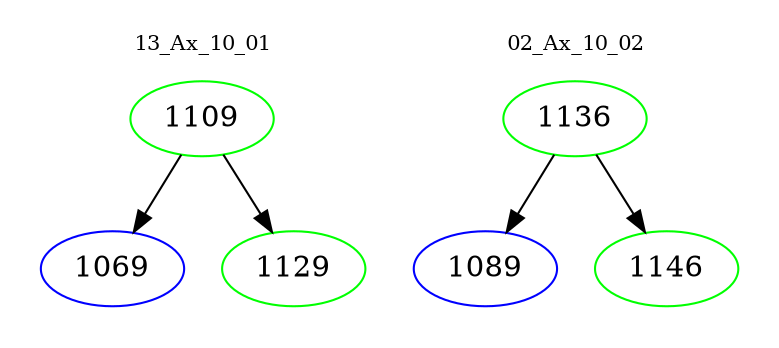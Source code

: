 digraph{
subgraph cluster_0 {
color = white
label = "13_Ax_10_01";
fontsize=10;
T0_1109 [label="1109", color="green"]
T0_1109 -> T0_1069 [color="black"]
T0_1069 [label="1069", color="blue"]
T0_1109 -> T0_1129 [color="black"]
T0_1129 [label="1129", color="green"]
}
subgraph cluster_1 {
color = white
label = "02_Ax_10_02";
fontsize=10;
T1_1136 [label="1136", color="green"]
T1_1136 -> T1_1089 [color="black"]
T1_1089 [label="1089", color="blue"]
T1_1136 -> T1_1146 [color="black"]
T1_1146 [label="1146", color="green"]
}
}
